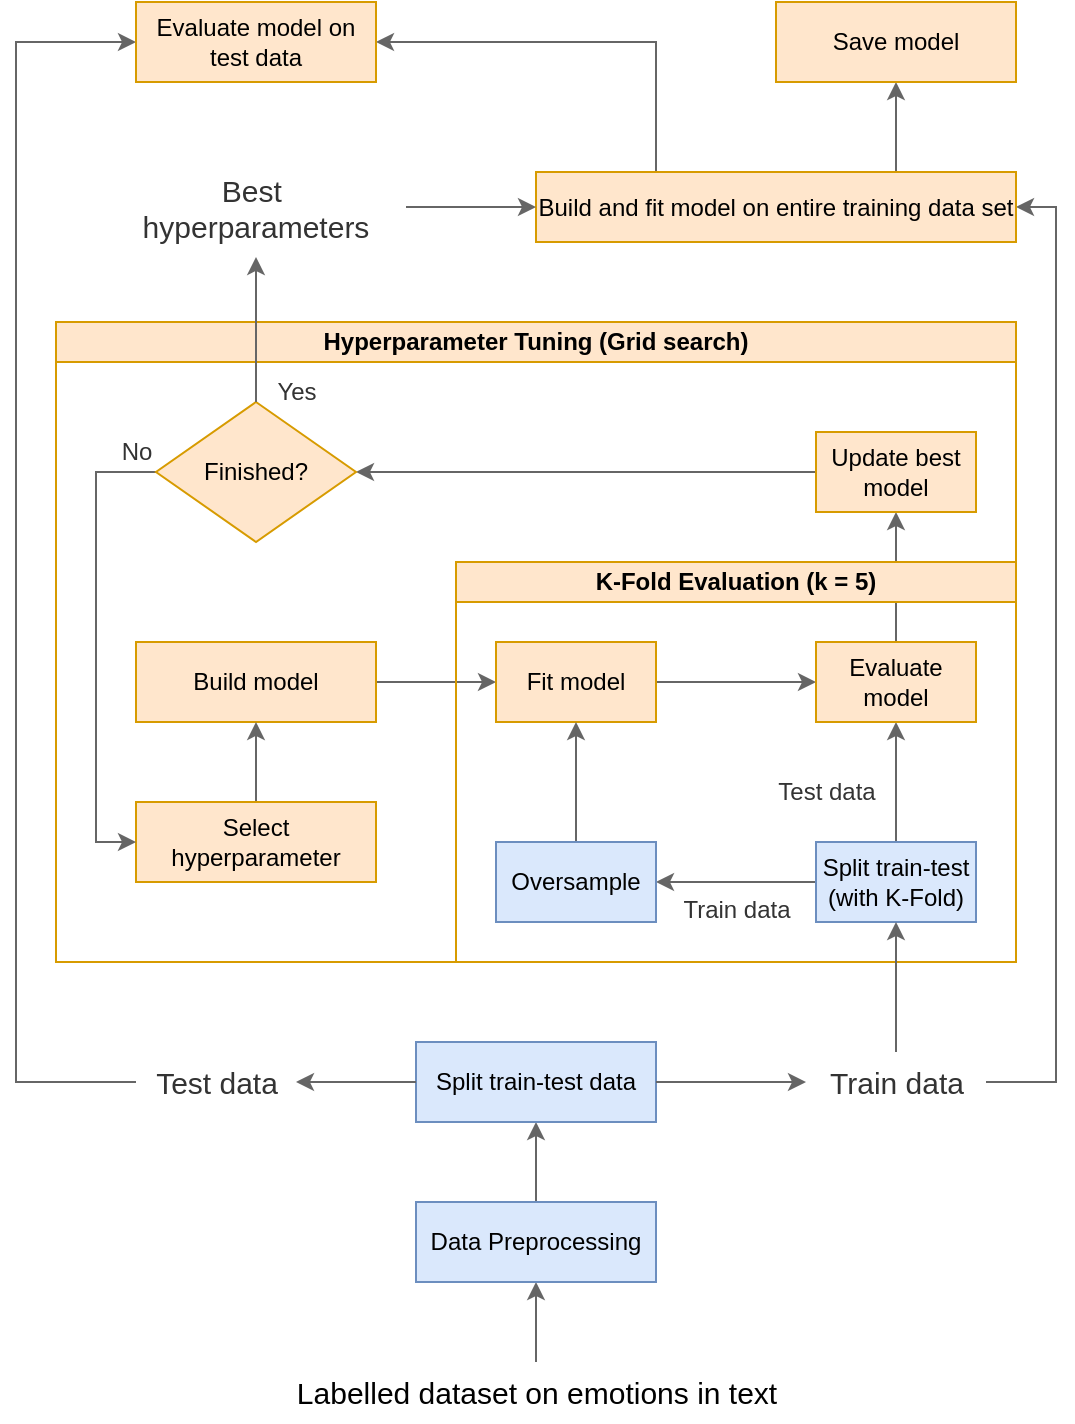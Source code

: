 <mxfile version="22.1.18" type="device">
  <diagram id="C5RBs43oDa-KdzZeNtuy" name="Page-1">
    <mxGraphModel dx="702" dy="820" grid="0" gridSize="10" guides="1" tooltips="1" connect="1" arrows="1" fold="1" page="1" pageScale="1" pageWidth="827" pageHeight="1169" background="#ffffff" math="0" shadow="0">
      <root>
        <mxCell id="WIyWlLk6GJQsqaUBKTNV-0" />
        <mxCell id="WIyWlLk6GJQsqaUBKTNV-1" parent="WIyWlLk6GJQsqaUBKTNV-0" />
        <mxCell id="5ojSt5_JXw6rjkEzILub-34" style="edgeStyle=orthogonalEdgeStyle;rounded=0;orthogonalLoop=1;jettySize=auto;html=1;entryX=0.5;entryY=1;entryDx=0;entryDy=0;labelBackgroundColor=none;fontColor=#000000;fillColor=#f5f5f5;strokeColor=#666666;" parent="WIyWlLk6GJQsqaUBKTNV-1" source="5ojSt5_JXw6rjkEzILub-2" target="5ojSt5_JXw6rjkEzILub-32" edge="1">
          <mxGeometry relative="1" as="geometry" />
        </mxCell>
        <mxCell id="5ojSt5_JXw6rjkEzILub-2" value="&lt;font style=&quot;font-size: 15px;&quot;&gt;Labelled dataset on emotions in text&lt;/font&gt;" style="text;html=1;align=center;verticalAlign=middle;resizable=0;points=[];autosize=1;strokeColor=none;fillColor=none;labelBackgroundColor=none;fontColor=#000000;" parent="WIyWlLk6GJQsqaUBKTNV-1" vertex="1">
          <mxGeometry x="270" y="920" width="260" height="30" as="geometry" />
        </mxCell>
        <mxCell id="5ojSt5_JXw6rjkEzILub-11" value="Hyperparameter Tuning (Grid search)" style="swimlane;whiteSpace=wrap;html=1;startSize=20;labelBackgroundColor=none;fillColor=#ffe6cc;strokeColor=#d79b00;fontColor=#000000;" parent="WIyWlLk6GJQsqaUBKTNV-1" vertex="1">
          <mxGeometry x="160" y="400" width="480" height="320" as="geometry" />
        </mxCell>
        <mxCell id="5ojSt5_JXw6rjkEzILub-45" style="edgeStyle=orthogonalEdgeStyle;rounded=0;orthogonalLoop=1;jettySize=auto;html=1;entryX=0;entryY=0.5;entryDx=0;entryDy=0;labelBackgroundColor=none;fontColor=#000000;fillColor=#f5f5f5;strokeColor=#666666;" parent="5ojSt5_JXw6rjkEzILub-11" source="5ojSt5_JXw6rjkEzILub-13" target="5ojSt5_JXw6rjkEzILub-17" edge="1">
          <mxGeometry relative="1" as="geometry" />
        </mxCell>
        <mxCell id="5ojSt5_JXw6rjkEzILub-56" style="edgeStyle=orthogonalEdgeStyle;rounded=0;orthogonalLoop=1;jettySize=auto;html=1;entryX=0.5;entryY=1;entryDx=0;entryDy=0;labelBackgroundColor=none;fontColor=#000000;fillColor=#f5f5f5;strokeColor=#666666;" parent="5ojSt5_JXw6rjkEzILub-11" source="5ojSt5_JXw6rjkEzILub-24" target="5ojSt5_JXw6rjkEzILub-50" edge="1">
          <mxGeometry relative="1" as="geometry" />
        </mxCell>
        <mxCell id="5ojSt5_JXw6rjkEzILub-13" value="Build model" style="rounded=0;whiteSpace=wrap;html=1;labelBackgroundColor=none;fillColor=#ffe6cc;strokeColor=#d79b00;fontColor=#000000;" parent="5ojSt5_JXw6rjkEzILub-11" vertex="1">
          <mxGeometry x="40" y="160" width="120" height="40" as="geometry" />
        </mxCell>
        <mxCell id="5ojSt5_JXw6rjkEzILub-15" value="K-Fold Evaluation (k = 5)" style="swimlane;whiteSpace=wrap;html=1;startSize=20;labelBackgroundColor=none;fillColor=#ffe6cc;strokeColor=#d79b00;fontColor=#000000;" parent="5ojSt5_JXw6rjkEzILub-11" vertex="1">
          <mxGeometry x="200" y="120" width="280" height="200" as="geometry" />
        </mxCell>
        <mxCell id="5ojSt5_JXw6rjkEzILub-41" style="edgeStyle=orthogonalEdgeStyle;rounded=0;orthogonalLoop=1;jettySize=auto;html=1;entryX=1;entryY=0.5;entryDx=0;entryDy=0;labelBackgroundColor=none;fontColor=#000000;fillColor=#f5f5f5;strokeColor=#666666;" parent="5ojSt5_JXw6rjkEzILub-15" source="5ojSt5_JXw6rjkEzILub-16" target="5ojSt5_JXw6rjkEzILub-18" edge="1">
          <mxGeometry relative="1" as="geometry" />
        </mxCell>
        <mxCell id="5ojSt5_JXw6rjkEzILub-42" style="edgeStyle=orthogonalEdgeStyle;rounded=0;orthogonalLoop=1;jettySize=auto;html=1;exitX=0.5;exitY=0;exitDx=0;exitDy=0;entryX=0.5;entryY=1;entryDx=0;entryDy=0;labelBackgroundColor=none;fontColor=#000000;fillColor=#f5f5f5;strokeColor=#666666;" parent="5ojSt5_JXw6rjkEzILub-15" source="5ojSt5_JXw6rjkEzILub-16" target="5ojSt5_JXw6rjkEzILub-24" edge="1">
          <mxGeometry relative="1" as="geometry" />
        </mxCell>
        <mxCell id="5ojSt5_JXw6rjkEzILub-16" value="Split train-test (with K-Fold)" style="rounded=0;whiteSpace=wrap;html=1;labelBackgroundColor=none;fillColor=#dae8fc;strokeColor=#6c8ebf;fontColor=#000000;" parent="5ojSt5_JXw6rjkEzILub-15" vertex="1">
          <mxGeometry x="180" y="140" width="80" height="40" as="geometry" />
        </mxCell>
        <mxCell id="5ojSt5_JXw6rjkEzILub-44" style="edgeStyle=orthogonalEdgeStyle;rounded=0;orthogonalLoop=1;jettySize=auto;html=1;entryX=0;entryY=0.5;entryDx=0;entryDy=0;labelBackgroundColor=none;fontColor=#000000;fillColor=#f5f5f5;strokeColor=#666666;" parent="5ojSt5_JXw6rjkEzILub-15" source="5ojSt5_JXw6rjkEzILub-17" target="5ojSt5_JXw6rjkEzILub-24" edge="1">
          <mxGeometry relative="1" as="geometry" />
        </mxCell>
        <mxCell id="5ojSt5_JXw6rjkEzILub-17" value="Fit model" style="rounded=0;whiteSpace=wrap;html=1;labelBackgroundColor=none;fillColor=#ffe6cc;strokeColor=#d79b00;fontColor=#000000;" parent="5ojSt5_JXw6rjkEzILub-15" vertex="1">
          <mxGeometry x="20" y="40" width="80" height="40" as="geometry" />
        </mxCell>
        <mxCell id="5ojSt5_JXw6rjkEzILub-43" style="edgeStyle=orthogonalEdgeStyle;rounded=0;orthogonalLoop=1;jettySize=auto;html=1;exitX=0.5;exitY=0;exitDx=0;exitDy=0;entryX=0.5;entryY=1;entryDx=0;entryDy=0;labelBackgroundColor=none;fontColor=#000000;fillColor=#f5f5f5;strokeColor=#666666;" parent="5ojSt5_JXw6rjkEzILub-15" source="5ojSt5_JXw6rjkEzILub-18" target="5ojSt5_JXw6rjkEzILub-17" edge="1">
          <mxGeometry relative="1" as="geometry" />
        </mxCell>
        <mxCell id="5ojSt5_JXw6rjkEzILub-18" value="Oversample" style="rounded=0;whiteSpace=wrap;html=1;labelBackgroundColor=none;fillColor=#dae8fc;strokeColor=#6c8ebf;fontColor=#000000;" parent="5ojSt5_JXw6rjkEzILub-15" vertex="1">
          <mxGeometry x="20" y="140" width="80" height="40" as="geometry" />
        </mxCell>
        <mxCell id="5ojSt5_JXw6rjkEzILub-20" value="&lt;font style=&quot;font-size: 12px;&quot;&gt;Train data&lt;/font&gt;" style="text;html=1;align=center;verticalAlign=top;resizable=0;points=[];autosize=1;strokeColor=none;fillColor=none;labelBackgroundColor=none;fontColor=#333333;" parent="5ojSt5_JXw6rjkEzILub-15" vertex="1">
          <mxGeometry x="100" y="160" width="80" height="30" as="geometry" />
        </mxCell>
        <mxCell id="5ojSt5_JXw6rjkEzILub-24" value="Evaluate model" style="rounded=0;whiteSpace=wrap;html=1;labelBackgroundColor=none;fillColor=#ffe6cc;strokeColor=#d79b00;fontColor=#000000;" parent="5ojSt5_JXw6rjkEzILub-15" vertex="1">
          <mxGeometry x="180" y="40" width="80" height="40" as="geometry" />
        </mxCell>
        <mxCell id="5ojSt5_JXw6rjkEzILub-27" value="&lt;font style=&quot;font-size: 12px;&quot;&gt;Test data&lt;/font&gt;" style="text;html=1;align=center;verticalAlign=middle;resizable=0;points=[];autosize=1;strokeColor=none;fillColor=none;horizontal=1;spacing=1;labelBackgroundColor=none;fontColor=#333333;" parent="5ojSt5_JXw6rjkEzILub-15" vertex="1">
          <mxGeometry x="150" y="100" width="70" height="30" as="geometry" />
        </mxCell>
        <mxCell id="5ojSt5_JXw6rjkEzILub-46" style="edgeStyle=orthogonalEdgeStyle;rounded=0;orthogonalLoop=1;jettySize=auto;html=1;entryX=0.5;entryY=1;entryDx=0;entryDy=0;labelBackgroundColor=none;fontColor=#000000;fillColor=#f5f5f5;strokeColor=#666666;" parent="5ojSt5_JXw6rjkEzILub-11" source="5ojSt5_JXw6rjkEzILub-3" target="5ojSt5_JXw6rjkEzILub-13" edge="1">
          <mxGeometry relative="1" as="geometry" />
        </mxCell>
        <mxCell id="5ojSt5_JXw6rjkEzILub-3" value="Select hyperparameter" style="rounded=0;whiteSpace=wrap;html=1;labelBackgroundColor=none;fillColor=#ffe6cc;strokeColor=#d79b00;fontColor=#000000;" parent="5ojSt5_JXw6rjkEzILub-11" vertex="1">
          <mxGeometry x="40" y="240" width="120" height="40" as="geometry" />
        </mxCell>
        <mxCell id="5ojSt5_JXw6rjkEzILub-55" style="edgeStyle=orthogonalEdgeStyle;rounded=0;orthogonalLoop=1;jettySize=auto;html=1;entryX=1;entryY=0.5;entryDx=0;entryDy=0;labelBackgroundColor=none;fontColor=#000000;fillColor=#f5f5f5;strokeColor=#666666;" parent="5ojSt5_JXw6rjkEzILub-11" source="5ojSt5_JXw6rjkEzILub-50" target="5ojSt5_JXw6rjkEzILub-54" edge="1">
          <mxGeometry relative="1" as="geometry">
            <Array as="points">
              <mxPoint x="260" y="75" />
              <mxPoint x="260" y="75" />
            </Array>
          </mxGeometry>
        </mxCell>
        <mxCell id="5ojSt5_JXw6rjkEzILub-50" value="Update best model" style="rounded=0;whiteSpace=wrap;html=1;labelBackgroundColor=none;fillColor=#ffe6cc;strokeColor=#d79b00;fontColor=#000000;" parent="5ojSt5_JXw6rjkEzILub-11" vertex="1">
          <mxGeometry x="380" y="55" width="80" height="40" as="geometry" />
        </mxCell>
        <mxCell id="5ojSt5_JXw6rjkEzILub-57" style="edgeStyle=orthogonalEdgeStyle;rounded=0;orthogonalLoop=1;jettySize=auto;html=1;entryX=0;entryY=0.5;entryDx=0;entryDy=0;labelBackgroundColor=none;fontColor=#000000;fillColor=#f5f5f5;strokeColor=#666666;" parent="5ojSt5_JXw6rjkEzILub-11" source="5ojSt5_JXw6rjkEzILub-54" target="5ojSt5_JXw6rjkEzILub-3" edge="1">
          <mxGeometry relative="1" as="geometry">
            <Array as="points">
              <mxPoint x="20" y="75" />
              <mxPoint x="20" y="260" />
            </Array>
          </mxGeometry>
        </mxCell>
        <mxCell id="5ojSt5_JXw6rjkEzILub-54" value="Finished?" style="shape=rhombus;html=1;dashed=0;whiteSpace=wrap;perimeter=rhombusPerimeter;labelBackgroundColor=none;fillColor=#ffe6cc;strokeColor=#d79b00;fontColor=#000000;" parent="5ojSt5_JXw6rjkEzILub-11" vertex="1">
          <mxGeometry x="50" y="40" width="100" height="70" as="geometry" />
        </mxCell>
        <mxCell id="5ojSt5_JXw6rjkEzILub-58" value="No" style="text;html=1;align=center;verticalAlign=middle;resizable=0;points=[];autosize=1;strokeColor=none;fillColor=none;labelBackgroundColor=none;fontColor=#333333;" parent="5ojSt5_JXw6rjkEzILub-11" vertex="1">
          <mxGeometry x="20" y="50" width="40" height="30" as="geometry" />
        </mxCell>
        <mxCell id="5ojSt5_JXw6rjkEzILub-60" value="Yes" style="text;html=1;align=center;verticalAlign=middle;resizable=0;points=[];autosize=1;strokeColor=none;fillColor=none;labelBackgroundColor=none;fontColor=#333333;" parent="5ojSt5_JXw6rjkEzILub-11" vertex="1">
          <mxGeometry x="100" y="20" width="40" height="30" as="geometry" />
        </mxCell>
        <mxCell id="5ojSt5_JXw6rjkEzILub-72" style="edgeStyle=orthogonalEdgeStyle;rounded=0;orthogonalLoop=1;jettySize=auto;html=1;exitX=0.5;exitY=0;exitDx=0;exitDy=0;entryX=0.5;entryY=1;entryDx=0;entryDy=0;labelBackgroundColor=none;fontColor=#000000;fillColor=#f5f5f5;strokeColor=#666666;" parent="WIyWlLk6GJQsqaUBKTNV-1" source="5ojSt5_JXw6rjkEzILub-32" target="5ojSt5_JXw6rjkEzILub-33" edge="1">
          <mxGeometry relative="1" as="geometry" />
        </mxCell>
        <mxCell id="5ojSt5_JXw6rjkEzILub-32" value="Data Preprocessing" style="rounded=0;whiteSpace=wrap;html=1;labelBackgroundColor=none;fillColor=#dae8fc;strokeColor=#6c8ebf;fontColor=#000000;" parent="WIyWlLk6GJQsqaUBKTNV-1" vertex="1">
          <mxGeometry x="340" y="840" width="120" height="40" as="geometry" />
        </mxCell>
        <mxCell id="5ojSt5_JXw6rjkEzILub-73" style="edgeStyle=orthogonalEdgeStyle;rounded=0;orthogonalLoop=1;jettySize=auto;html=1;entryX=0;entryY=0.5;entryDx=0;entryDy=0;labelBackgroundColor=none;fontColor=#000000;fillColor=#f5f5f5;strokeColor=#666666;" parent="WIyWlLk6GJQsqaUBKTNV-1" source="5ojSt5_JXw6rjkEzILub-8" target="5ojSt5_JXw6rjkEzILub-87" edge="1">
          <mxGeometry relative="1" as="geometry">
            <mxPoint x="130" y="780" as="targetPoint" />
            <Array as="points">
              <mxPoint x="140" y="780" />
              <mxPoint x="140" y="260" />
            </Array>
          </mxGeometry>
        </mxCell>
        <mxCell id="5ojSt5_JXw6rjkEzILub-33" value="Split train-test data" style="rounded=0;whiteSpace=wrap;html=1;labelBackgroundColor=none;fillColor=#dae8fc;strokeColor=#6c8ebf;fontColor=#000000;" parent="WIyWlLk6GJQsqaUBKTNV-1" vertex="1">
          <mxGeometry x="340" y="760" width="120" height="40" as="geometry" />
        </mxCell>
        <mxCell id="5ojSt5_JXw6rjkEzILub-67" value="" style="edgeStyle=orthogonalEdgeStyle;rounded=0;orthogonalLoop=1;jettySize=auto;html=1;exitX=1;exitY=0.5;exitDx=0;exitDy=0;labelBackgroundColor=none;fontColor=#000000;fillColor=#f5f5f5;strokeColor=#666666;" parent="WIyWlLk6GJQsqaUBKTNV-1" source="5ojSt5_JXw6rjkEzILub-33" target="5ojSt5_JXw6rjkEzILub-9" edge="1">
          <mxGeometry relative="1" as="geometry">
            <mxPoint x="680" y="360" as="targetPoint" />
            <mxPoint x="440" y="780" as="sourcePoint" />
          </mxGeometry>
        </mxCell>
        <mxCell id="5ojSt5_JXw6rjkEzILub-93" style="edgeStyle=orthogonalEdgeStyle;rounded=0;orthogonalLoop=1;jettySize=auto;html=1;entryX=0.5;entryY=1;entryDx=0;entryDy=0;labelBackgroundColor=none;fontColor=#000000;fillColor=#f5f5f5;strokeColor=#666666;" parent="WIyWlLk6GJQsqaUBKTNV-1" source="5ojSt5_JXw6rjkEzILub-9" target="5ojSt5_JXw6rjkEzILub-16" edge="1">
          <mxGeometry relative="1" as="geometry" />
        </mxCell>
        <mxCell id="5ojSt5_JXw6rjkEzILub-94" style="edgeStyle=orthogonalEdgeStyle;rounded=0;orthogonalLoop=1;jettySize=auto;html=1;entryX=1;entryY=0.5;entryDx=0;entryDy=0;labelBackgroundColor=none;fontColor=#000000;fillColor=#f5f5f5;strokeColor=#666666;" parent="WIyWlLk6GJQsqaUBKTNV-1" source="5ojSt5_JXw6rjkEzILub-9" target="5ojSt5_JXw6rjkEzILub-69" edge="1">
          <mxGeometry relative="1" as="geometry">
            <Array as="points">
              <mxPoint x="660" y="780" />
              <mxPoint x="660" y="343" />
            </Array>
          </mxGeometry>
        </mxCell>
        <mxCell id="5ojSt5_JXw6rjkEzILub-9" value="&lt;font style=&quot;font-size: 15px;&quot;&gt;Train data&lt;/font&gt;" style="text;html=1;align=center;verticalAlign=middle;resizable=0;points=[];autosize=1;strokeColor=none;fillColor=none;labelBackgroundColor=none;fontColor=#333333;" parent="WIyWlLk6GJQsqaUBKTNV-1" vertex="1">
          <mxGeometry x="535" y="765" width="90" height="30" as="geometry" />
        </mxCell>
        <mxCell id="5ojSt5_JXw6rjkEzILub-85" style="edgeStyle=orthogonalEdgeStyle;rounded=0;orthogonalLoop=1;jettySize=auto;html=1;exitX=0.75;exitY=0;exitDx=0;exitDy=0;entryX=0.5;entryY=1;entryDx=0;entryDy=0;labelBackgroundColor=none;fontColor=#000000;fillColor=#f5f5f5;strokeColor=#666666;" parent="WIyWlLk6GJQsqaUBKTNV-1" source="5ojSt5_JXw6rjkEzILub-69" target="5ojSt5_JXw6rjkEzILub-75" edge="1">
          <mxGeometry relative="1" as="geometry" />
        </mxCell>
        <mxCell id="5ojSt5_JXw6rjkEzILub-86" style="edgeStyle=orthogonalEdgeStyle;rounded=0;orthogonalLoop=1;jettySize=auto;html=1;exitX=0.25;exitY=0;exitDx=0;exitDy=0;entryX=1;entryY=0.5;entryDx=0;entryDy=0;labelBackgroundColor=none;fontColor=#000000;fillColor=#f5f5f5;strokeColor=#666666;" parent="WIyWlLk6GJQsqaUBKTNV-1" source="5ojSt5_JXw6rjkEzILub-69" target="5ojSt5_JXw6rjkEzILub-87" edge="1">
          <mxGeometry relative="1" as="geometry">
            <mxPoint x="460" y="260" as="targetPoint" />
          </mxGeometry>
        </mxCell>
        <mxCell id="5ojSt5_JXw6rjkEzILub-69" value="Build and fit model on entire training data set" style="rounded=0;whiteSpace=wrap;html=1;labelBackgroundColor=none;fillColor=#ffe6cc;strokeColor=#d79b00;fontColor=#000000;" parent="WIyWlLk6GJQsqaUBKTNV-1" vertex="1">
          <mxGeometry x="400" y="325" width="240" height="35" as="geometry" />
        </mxCell>
        <mxCell id="5ojSt5_JXw6rjkEzILub-74" value="" style="edgeStyle=orthogonalEdgeStyle;rounded=0;orthogonalLoop=1;jettySize=auto;html=1;labelBackgroundColor=none;fontColor=#000000;fillColor=#f5f5f5;strokeColor=#666666;" parent="WIyWlLk6GJQsqaUBKTNV-1" source="5ojSt5_JXw6rjkEzILub-33" target="5ojSt5_JXw6rjkEzILub-8" edge="1">
          <mxGeometry relative="1" as="geometry">
            <mxPoint x="130" y="780" as="targetPoint" />
            <mxPoint x="320" y="780" as="sourcePoint" />
          </mxGeometry>
        </mxCell>
        <mxCell id="5ojSt5_JXw6rjkEzILub-8" value="&lt;font style=&quot;font-size: 15px;&quot;&gt;Test data&lt;br&gt;&lt;/font&gt;" style="text;html=1;align=center;verticalAlign=middle;resizable=0;points=[];autosize=1;strokeColor=none;fillColor=none;labelBackgroundColor=none;fontColor=#333333;" parent="WIyWlLk6GJQsqaUBKTNV-1" vertex="1">
          <mxGeometry x="200" y="765" width="80" height="30" as="geometry" />
        </mxCell>
        <mxCell id="5ojSt5_JXw6rjkEzILub-75" value="Save model" style="rounded=0;whiteSpace=wrap;html=1;labelBackgroundColor=none;fillColor=#ffe6cc;strokeColor=#d79b00;fontColor=#000000;" parent="WIyWlLk6GJQsqaUBKTNV-1" vertex="1">
          <mxGeometry x="520" y="240" width="120" height="40" as="geometry" />
        </mxCell>
        <mxCell id="5ojSt5_JXw6rjkEzILub-82" style="edgeStyle=orthogonalEdgeStyle;rounded=0;orthogonalLoop=1;jettySize=auto;html=1;entryX=0;entryY=0.5;entryDx=0;entryDy=0;labelBackgroundColor=none;fontColor=#000000;fillColor=#f5f5f5;strokeColor=#666666;" parent="WIyWlLk6GJQsqaUBKTNV-1" source="5ojSt5_JXw6rjkEzILub-61" target="5ojSt5_JXw6rjkEzILub-69" edge="1">
          <mxGeometry relative="1" as="geometry" />
        </mxCell>
        <mxCell id="5ojSt5_JXw6rjkEzILub-61" value="&lt;font style=&quot;font-size: 15px;&quot;&gt;Best&amp;nbsp; hyperparameters&lt;/font&gt;" style="text;html=1;strokeColor=none;fillColor=none;align=center;verticalAlign=middle;whiteSpace=wrap;rounded=0;labelBackgroundColor=none;fontColor=#333333;" parent="WIyWlLk6GJQsqaUBKTNV-1" vertex="1">
          <mxGeometry x="185" y="317.5" width="150" height="50" as="geometry" />
        </mxCell>
        <mxCell id="5ojSt5_JXw6rjkEzILub-81" style="edgeStyle=orthogonalEdgeStyle;rounded=0;orthogonalLoop=1;jettySize=auto;html=1;entryX=0.5;entryY=1;entryDx=0;entryDy=0;labelBackgroundColor=none;fontColor=#000000;fillColor=#f5f5f5;strokeColor=#666666;" parent="WIyWlLk6GJQsqaUBKTNV-1" source="5ojSt5_JXw6rjkEzILub-54" target="5ojSt5_JXw6rjkEzILub-61" edge="1">
          <mxGeometry relative="1" as="geometry" />
        </mxCell>
        <mxCell id="5ojSt5_JXw6rjkEzILub-87" value="Evaluate model on test data" style="rounded=0;whiteSpace=wrap;html=1;labelBackgroundColor=none;fillColor=#ffe6cc;strokeColor=#d79b00;fontColor=#000000;" parent="WIyWlLk6GJQsqaUBKTNV-1" vertex="1">
          <mxGeometry x="200" y="240" width="120" height="40" as="geometry" />
        </mxCell>
      </root>
    </mxGraphModel>
  </diagram>
</mxfile>
